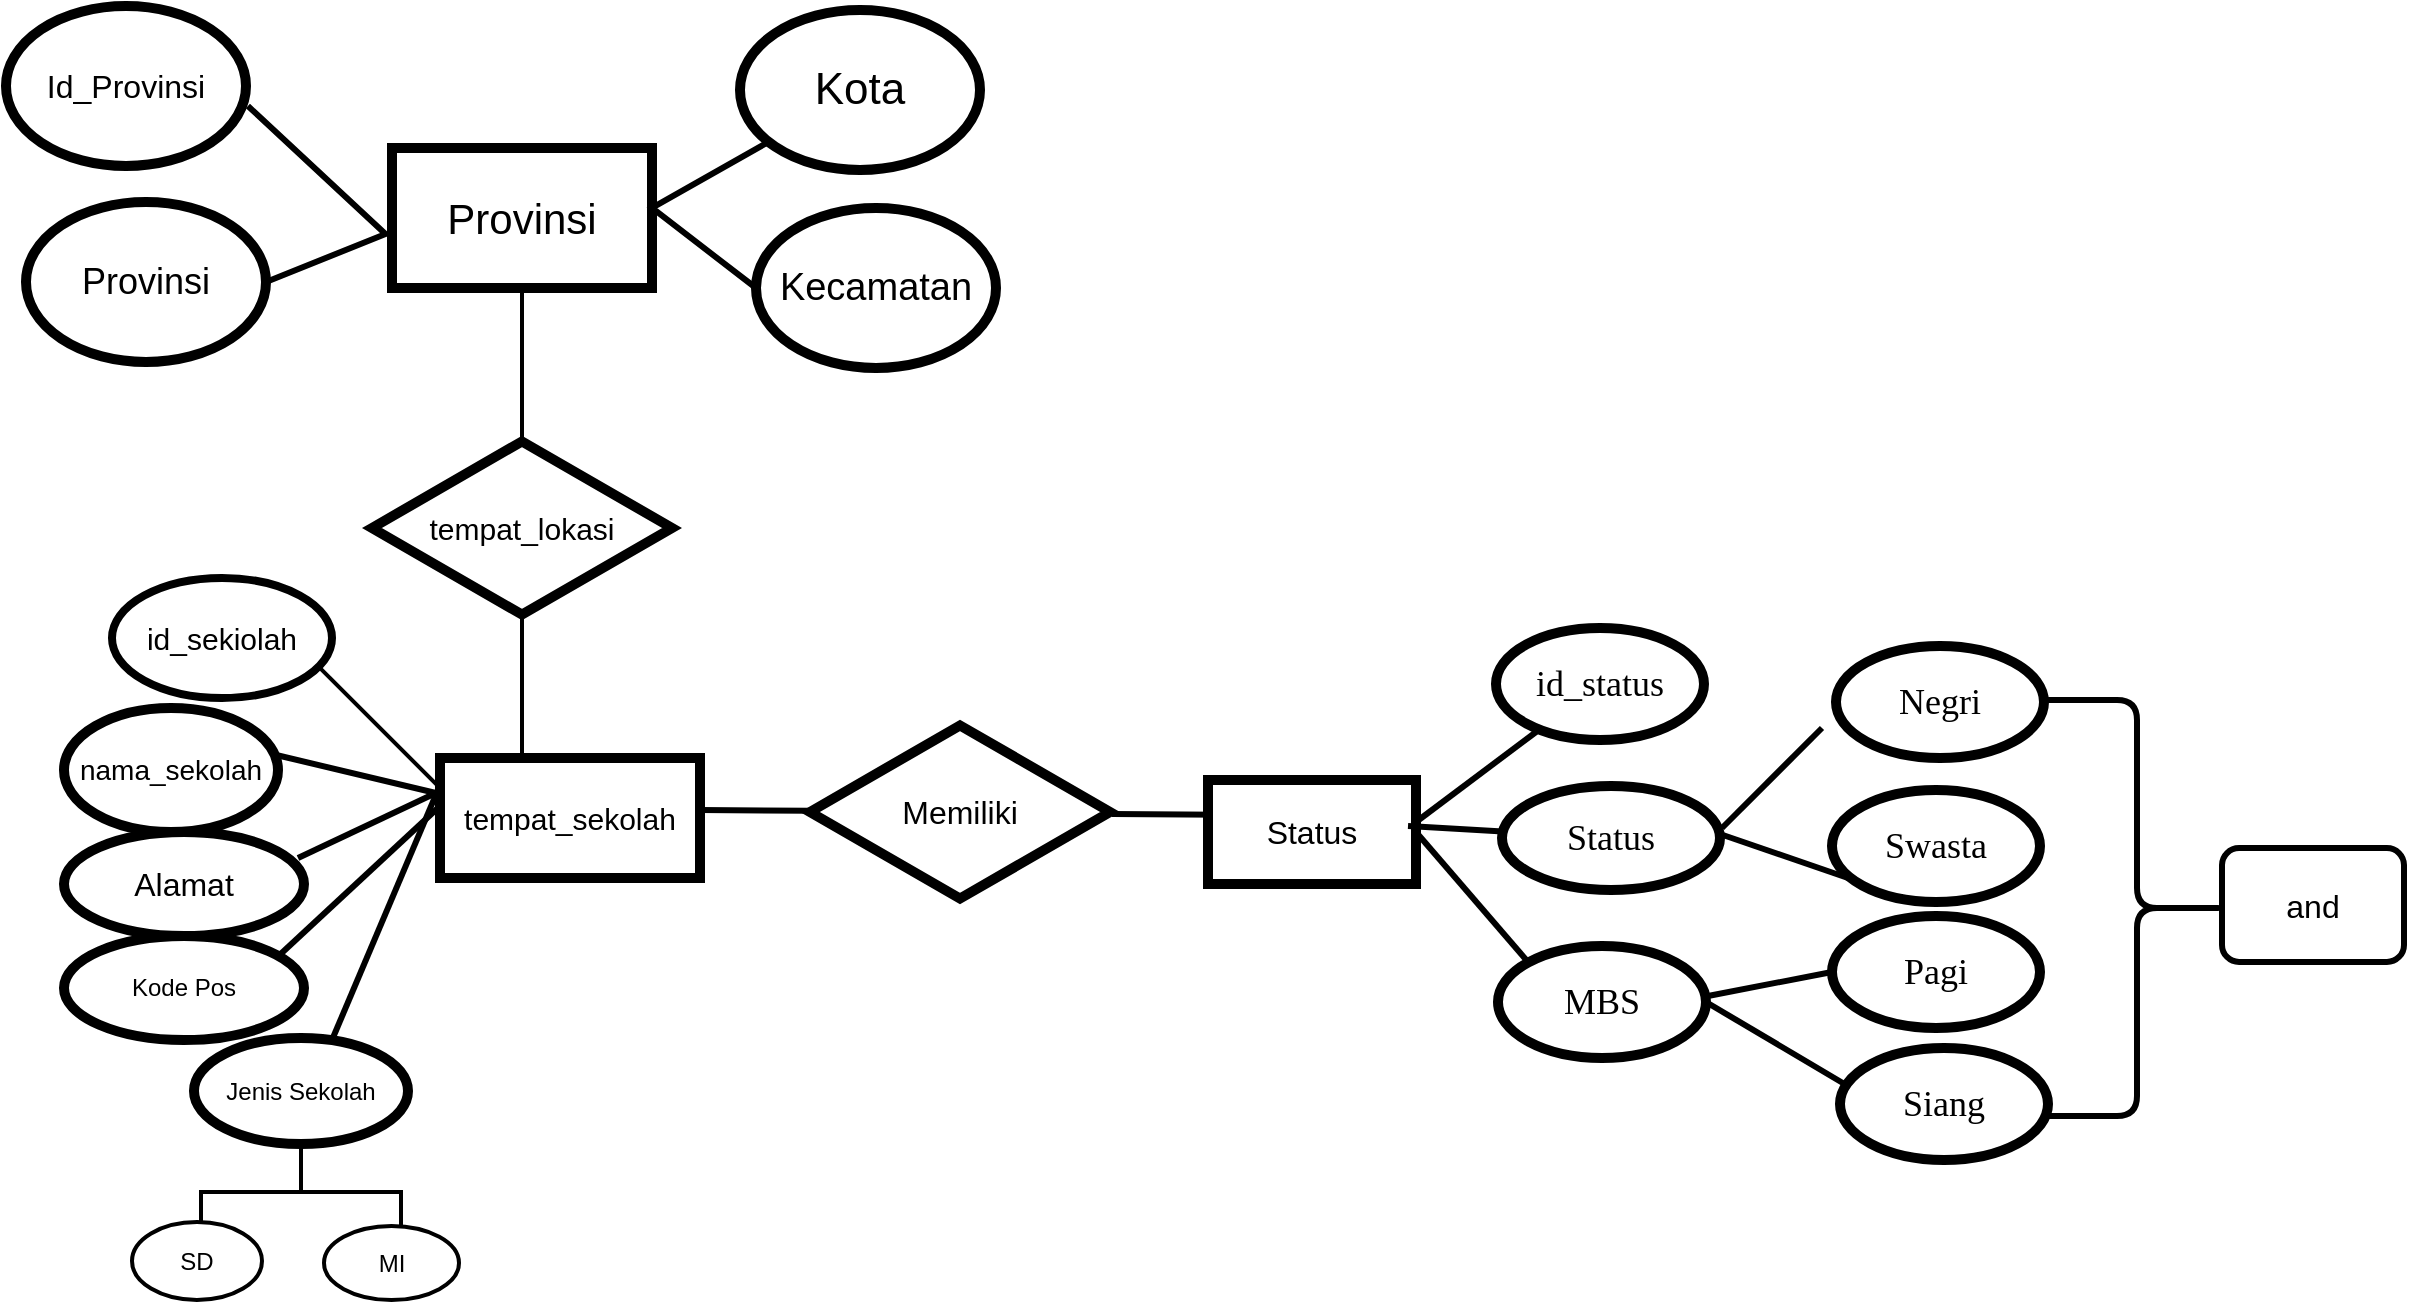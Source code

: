 <mxfile version="20.5.1" type="github">
  <diagram id="jhSiki7e048jyaw0wfd_" name="Halaman-1">
    <mxGraphModel dx="1695" dy="393" grid="1" gridSize="13" guides="1" tooltips="1" connect="1" arrows="1" fold="1" page="1" pageScale="1" pageWidth="827" pageHeight="1169" math="0" shadow="0">
      <root>
        <mxCell id="0" />
        <mxCell id="1" parent="0" />
        <mxCell id="SpKTWfEn3x-crov-0-pk-5" value="Provinsi" style="rounded=0;whiteSpace=wrap;html=1;strokeColor=#000000;strokeWidth=5;fontSize=21;" parent="1" vertex="1">
          <mxGeometry x="190" y="100" width="130" height="70" as="geometry" />
        </mxCell>
        <mxCell id="SpKTWfEn3x-crov-0-pk-9" value="Id_Provinsi" style="ellipse;whiteSpace=wrap;html=1;strokeColor=#000000;strokeWidth=5;fontSize=16;" parent="1" vertex="1">
          <mxGeometry x="-3" y="29" width="120" height="80" as="geometry" />
        </mxCell>
        <mxCell id="SpKTWfEn3x-crov-0-pk-12" value="Provinsi" style="ellipse;whiteSpace=wrap;html=1;strokeColor=#000000;strokeWidth=5;fontSize=18;" parent="1" vertex="1">
          <mxGeometry x="7" y="127" width="120" height="80" as="geometry" />
        </mxCell>
        <mxCell id="SpKTWfEn3x-crov-0-pk-14" value="Kota" style="ellipse;whiteSpace=wrap;html=1;strokeColor=#000000;strokeWidth=5;fontSize=22;" parent="1" vertex="1">
          <mxGeometry x="364" y="31" width="120" height="80" as="geometry" />
        </mxCell>
        <mxCell id="SpKTWfEn3x-crov-0-pk-16" value="Kecamatan" style="ellipse;whiteSpace=wrap;html=1;strokeColor=#000000;strokeWidth=5;fontSize=19;" parent="1" vertex="1">
          <mxGeometry x="372" y="130" width="120" height="80" as="geometry" />
        </mxCell>
        <mxCell id="SpKTWfEn3x-crov-0-pk-22" value="" style="edgeStyle=orthogonalEdgeStyle;rounded=0;orthogonalLoop=1;jettySize=auto;html=1;" parent="1" source="SpKTWfEn3x-crov-0-pk-17" target="SpKTWfEn3x-crov-0-pk-19" edge="1">
          <mxGeometry relative="1" as="geometry" />
        </mxCell>
        <mxCell id="SpKTWfEn3x-crov-0-pk-17" value="" style="line;strokeWidth=2;direction=south;html=1;strokeColor=#000000;" parent="1" vertex="1">
          <mxGeometry x="250" y="170" width="10" height="80" as="geometry" />
        </mxCell>
        <mxCell id="SpKTWfEn3x-crov-0-pk-18" value="tempat_lokasi" style="html=1;whiteSpace=wrap;aspect=fixed;shape=isoRectangle;strokeColor=#000000;strokeWidth=5;fontSize=15;" parent="1" vertex="1">
          <mxGeometry x="180" y="245" width="150" height="90" as="geometry" />
        </mxCell>
        <mxCell id="SpKTWfEn3x-crov-0-pk-19" value="" style="line;strokeWidth=2;direction=south;html=1;strokeColor=#000000;" parent="1" vertex="1">
          <mxGeometry x="250" y="335" width="10" height="68" as="geometry" />
        </mxCell>
        <mxCell id="SpKTWfEn3x-crov-0-pk-21" value="tempat_sekolah" style="rounded=0;whiteSpace=wrap;html=1;strokeColor=#000000;strokeWidth=5;fontSize=15;" parent="1" vertex="1">
          <mxGeometry x="214" y="405" width="130" height="60" as="geometry" />
        </mxCell>
        <mxCell id="SpKTWfEn3x-crov-0-pk-24" value="" style="line;strokeWidth=2;direction=south;html=1;strokeColor=#000000;rotation=-45;" parent="1" vertex="1">
          <mxGeometry x="176.75" y="342.75" width="10" height="90" as="geometry" />
        </mxCell>
        <mxCell id="SpKTWfEn3x-crov-0-pk-25" value="id_sekiolah" style="ellipse;whiteSpace=wrap;html=1;strokeColor=#000000;strokeWidth=4;perimeterSpacing=0;fontSize=15;" parent="1" vertex="1">
          <mxGeometry x="50" y="315" width="110" height="60" as="geometry" />
        </mxCell>
        <mxCell id="SpKTWfEn3x-crov-0-pk-26" value="" style="endArrow=none;html=1;rounded=0;strokeWidth=3;" parent="1" edge="1">
          <mxGeometry width="50" height="50" relative="1" as="geometry">
            <mxPoint x="130" y="403" as="sourcePoint" />
            <mxPoint x="214" y="423" as="targetPoint" />
          </mxGeometry>
        </mxCell>
        <mxCell id="SpKTWfEn3x-crov-0-pk-28" value="nama_sekolah" style="ellipse;whiteSpace=wrap;html=1;strokeColor=#000000;strokeWidth=5;fontSize=14;" parent="1" vertex="1">
          <mxGeometry x="26" y="380" width="107" height="62" as="geometry" />
        </mxCell>
        <mxCell id="SpKTWfEn3x-crov-0-pk-32" value="" style="endArrow=none;html=1;rounded=0;strokeWidth=3;" parent="1" edge="1">
          <mxGeometry width="50" height="50" relative="1" as="geometry">
            <mxPoint x="143" y="455" as="sourcePoint" />
            <mxPoint x="213" y="422" as="targetPoint" />
          </mxGeometry>
        </mxCell>
        <mxCell id="SpKTWfEn3x-crov-0-pk-34" value="Alamat" style="ellipse;whiteSpace=wrap;html=1;strokeColor=#000000;strokeWidth=5;fontSize=16;" parent="1" vertex="1">
          <mxGeometry x="26" y="442" width="120" height="52" as="geometry" />
        </mxCell>
        <mxCell id="SpKTWfEn3x-crov-0-pk-35" value="" style="endArrow=none;html=1;rounded=0;strokeWidth=3;" parent="1" edge="1">
          <mxGeometry width="50" height="50" relative="1" as="geometry">
            <mxPoint x="130" y="507" as="sourcePoint" />
            <mxPoint x="214" y="429" as="targetPoint" />
          </mxGeometry>
        </mxCell>
        <mxCell id="SpKTWfEn3x-crov-0-pk-37" value="Kode Pos" style="ellipse;whiteSpace=wrap;html=1;strokeColor=#000000;strokeWidth=5;" parent="1" vertex="1">
          <mxGeometry x="26" y="494" width="120" height="52" as="geometry" />
        </mxCell>
        <mxCell id="SpKTWfEn3x-crov-0-pk-38" value="" style="endArrow=none;html=1;rounded=0;strokeWidth=3;entryX=1;entryY=0.5;entryDx=0;entryDy=0;entryPerimeter=0;" parent="1" target="SpKTWfEn3x-crov-0-pk-24" edge="1">
          <mxGeometry width="50" height="50" relative="1" as="geometry">
            <mxPoint x="160" y="546" as="sourcePoint" />
            <mxPoint x="210" y="429" as="targetPoint" />
          </mxGeometry>
        </mxCell>
        <mxCell id="SpKTWfEn3x-crov-0-pk-40" value="Jenis Sekolah" style="ellipse;whiteSpace=wrap;html=1;strokeColor=#000000;strokeWidth=5;" parent="1" vertex="1">
          <mxGeometry x="91" y="545" width="107" height="53" as="geometry" />
        </mxCell>
        <mxCell id="SpKTWfEn3x-crov-0-pk-41" value="" style="strokeWidth=2;html=1;shape=mxgraph.flowchart.annotation_2;align=left;labelPosition=right;pointerEvents=1;strokeColor=#000000;rotation=90;" parent="1" vertex="1">
          <mxGeometry x="119.5" y="572" width="50" height="100" as="geometry" />
        </mxCell>
        <mxCell id="SpKTWfEn3x-crov-0-pk-42" value="SD" style="strokeWidth=2;html=1;shape=mxgraph.flowchart.start_1;whiteSpace=wrap;strokeColor=#000000;" parent="1" vertex="1">
          <mxGeometry x="60" y="637" width="65" height="39" as="geometry" />
        </mxCell>
        <mxCell id="SpKTWfEn3x-crov-0-pk-43" value="MI" style="strokeWidth=2;html=1;shape=mxgraph.flowchart.start_1;whiteSpace=wrap;strokeColor=#000000;" parent="1" vertex="1">
          <mxGeometry x="156" y="639" width="67.5" height="37" as="geometry" />
        </mxCell>
        <mxCell id="SpKTWfEn3x-crov-0-pk-45" value="" style="endArrow=none;html=1;rounded=0;strokeWidth=3;" parent="1" target="SpKTWfEn3x-crov-0-pk-46" edge="1">
          <mxGeometry width="50" height="50" relative="1" as="geometry">
            <mxPoint x="344" y="431" as="sourcePoint" />
            <mxPoint x="403" y="431" as="targetPoint" />
          </mxGeometry>
        </mxCell>
        <mxCell id="SpKTWfEn3x-crov-0-pk-46" value="&lt;font size=&quot;3&quot;&gt;Memiliki&lt;/font&gt;" style="html=1;whiteSpace=wrap;aspect=fixed;shape=isoRectangle;strokeColor=#000000;strokeWidth=5;" parent="1" vertex="1">
          <mxGeometry x="399" y="387" width="150" height="90" as="geometry" />
        </mxCell>
        <mxCell id="SpKTWfEn3x-crov-0-pk-47" value="" style="endArrow=none;html=1;rounded=0;strokeWidth=3;" parent="1" edge="1">
          <mxGeometry width="50" height="50" relative="1" as="geometry">
            <mxPoint x="550" y="433" as="sourcePoint" />
            <mxPoint x="605" y="433.423" as="targetPoint" />
          </mxGeometry>
        </mxCell>
        <mxCell id="SpKTWfEn3x-crov-0-pk-50" value="&lt;font size=&quot;3&quot;&gt;Status&lt;/font&gt;" style="rounded=0;whiteSpace=wrap;html=1;strokeColor=#000000;strokeWidth=5;" parent="1" vertex="1">
          <mxGeometry x="598" y="416" width="104" height="52" as="geometry" />
        </mxCell>
        <mxCell id="SpKTWfEn3x-crov-0-pk-51" value="" style="endArrow=none;html=1;rounded=0;strokeWidth=3;fontFamily=Times New Roman;fontSize=18;fontColor=#000000;" parent="1" target="SpKTWfEn3x-crov-0-pk-52" edge="1">
          <mxGeometry width="50" height="50" relative="1" as="geometry">
            <mxPoint x="702" y="437" as="sourcePoint" />
            <mxPoint x="752" y="387" as="targetPoint" />
          </mxGeometry>
        </mxCell>
        <mxCell id="SpKTWfEn3x-crov-0-pk-52" value="id_status" style="ellipse;whiteSpace=wrap;html=1;strokeColor=#000000;strokeWidth=5;fontFamily=Times New Roman;fontSize=18;fontColor=#000000;" parent="1" vertex="1">
          <mxGeometry x="742" y="340" width="104" height="56" as="geometry" />
        </mxCell>
        <mxCell id="SpKTWfEn3x-crov-0-pk-53" value="" style="endArrow=none;html=1;rounded=0;strokeWidth=3;fontFamily=Times New Roman;fontSize=18;fontColor=#000000;exitX=1;exitY=0.5;exitDx=0;exitDy=0;" parent="1" target="SpKTWfEn3x-crov-0-pk-54" edge="1">
          <mxGeometry width="50" height="50" relative="1" as="geometry">
            <mxPoint x="698" y="439" as="sourcePoint" />
            <mxPoint x="750" y="426" as="targetPoint" />
          </mxGeometry>
        </mxCell>
        <mxCell id="SpKTWfEn3x-crov-0-pk-54" value="Status" style="ellipse;whiteSpace=wrap;html=1;strokeColor=#000000;strokeWidth=5;fontFamily=Times New Roman;fontSize=18;fontColor=#000000;" parent="1" vertex="1">
          <mxGeometry x="745" y="419" width="109" height="52" as="geometry" />
        </mxCell>
        <mxCell id="SpKTWfEn3x-crov-0-pk-55" value="" style="endArrow=none;html=1;rounded=0;strokeWidth=3;fontFamily=Times New Roman;fontSize=18;fontColor=#000000;entryX=0;entryY=0;entryDx=0;entryDy=0;" parent="1" target="SpKTWfEn3x-crov-0-pk-56" edge="1">
          <mxGeometry width="50" height="50" relative="1" as="geometry">
            <mxPoint x="702" y="442" as="sourcePoint" />
            <mxPoint x="728" y="494" as="targetPoint" />
          </mxGeometry>
        </mxCell>
        <mxCell id="SpKTWfEn3x-crov-0-pk-56" value="MBS" style="ellipse;whiteSpace=wrap;html=1;strokeColor=#000000;strokeWidth=5;fontFamily=Times New Roman;fontSize=18;fontColor=#000000;" parent="1" vertex="1">
          <mxGeometry x="743" y="499" width="104" height="56" as="geometry" />
        </mxCell>
        <mxCell id="SpKTWfEn3x-crov-0-pk-61" value="" style="endArrow=none;html=1;rounded=0;strokeWidth=3;fontFamily=Times New Roman;fontSize=18;fontColor=#000000;" parent="1" edge="1">
          <mxGeometry width="50" height="50" relative="1" as="geometry">
            <mxPoint x="855" y="440" as="sourcePoint" />
            <mxPoint x="905" y="390" as="targetPoint" />
          </mxGeometry>
        </mxCell>
        <mxCell id="SpKTWfEn3x-crov-0-pk-62" value="" style="endArrow=none;html=1;rounded=0;strokeWidth=3;fontFamily=Times New Roman;fontSize=18;fontColor=#000000;" parent="1" edge="1">
          <mxGeometry width="50" height="50" relative="1" as="geometry">
            <mxPoint x="854" y="443" as="sourcePoint" />
            <mxPoint x="918" y="465" as="targetPoint" />
          </mxGeometry>
        </mxCell>
        <mxCell id="SpKTWfEn3x-crov-0-pk-63" value="" style="endArrow=none;html=1;rounded=0;strokeWidth=3;fontFamily=Times New Roman;fontSize=18;fontColor=#000000;entryX=0;entryY=0.5;entryDx=0;entryDy=0;" parent="1" target="SpKTWfEn3x-crov-0-pk-67" edge="1">
          <mxGeometry width="50" height="50" relative="1" as="geometry">
            <mxPoint x="848" y="524" as="sourcePoint" />
            <mxPoint x="923" y="494" as="targetPoint" />
          </mxGeometry>
        </mxCell>
        <mxCell id="SpKTWfEn3x-crov-0-pk-64" value="" style="endArrow=none;html=1;rounded=0;strokeWidth=3;fontFamily=Times New Roman;fontSize=18;fontColor=#000000;" parent="1" edge="1">
          <mxGeometry width="50" height="50" relative="1" as="geometry">
            <mxPoint x="847" y="527" as="sourcePoint" />
            <mxPoint x="923" y="572" as="targetPoint" />
          </mxGeometry>
        </mxCell>
        <mxCell id="SpKTWfEn3x-crov-0-pk-65" value="Negri" style="ellipse;whiteSpace=wrap;html=1;strokeColor=#000000;strokeWidth=5;fontFamily=Times New Roman;fontSize=18;fontColor=#000000;" parent="1" vertex="1">
          <mxGeometry x="912" y="349" width="104" height="56" as="geometry" />
        </mxCell>
        <mxCell id="SpKTWfEn3x-crov-0-pk-66" value="Swasta" style="ellipse;whiteSpace=wrap;html=1;strokeColor=#000000;strokeWidth=5;fontFamily=Times New Roman;fontSize=18;fontColor=#000000;" parent="1" vertex="1">
          <mxGeometry x="910" y="421" width="104" height="56" as="geometry" />
        </mxCell>
        <mxCell id="SpKTWfEn3x-crov-0-pk-67" value="Pagi" style="ellipse;whiteSpace=wrap;html=1;strokeColor=#000000;strokeWidth=5;fontFamily=Times New Roman;fontSize=18;fontColor=#000000;" parent="1" vertex="1">
          <mxGeometry x="910" y="484" width="104" height="56" as="geometry" />
        </mxCell>
        <mxCell id="SpKTWfEn3x-crov-0-pk-68" value="Siang" style="ellipse;whiteSpace=wrap;html=1;strokeColor=#000000;strokeWidth=5;fontFamily=Times New Roman;fontSize=18;fontColor=#000000;" parent="1" vertex="1">
          <mxGeometry x="914" y="550" width="104" height="56" as="geometry" />
        </mxCell>
        <mxCell id="SpKTWfEn3x-crov-0-pk-73" value="" style="endArrow=none;html=1;rounded=0;strokeWidth=3;fontFamily=Times New Roman;fontSize=18;fontColor=#000000;exitX=1;exitY=0.5;exitDx=0;exitDy=0;entryX=1.008;entryY=0.625;entryDx=0;entryDy=0;entryPerimeter=0;" parent="1" source="SpKTWfEn3x-crov-0-pk-12" target="SpKTWfEn3x-crov-0-pk-9" edge="1">
          <mxGeometry width="50" height="50" relative="1" as="geometry">
            <mxPoint x="82.75" y="76" as="sourcePoint" />
            <mxPoint x="132.75" y="26" as="targetPoint" />
            <Array as="points">
              <mxPoint x="186.75" y="143" />
            </Array>
          </mxGeometry>
        </mxCell>
        <mxCell id="SpKTWfEn3x-crov-0-pk-75" value="" style="endArrow=none;html=1;rounded=0;strokeWidth=3;fontFamily=Times New Roman;fontSize=18;fontColor=#000000;exitX=0;exitY=0.5;exitDx=0;exitDy=0;" parent="1" source="SpKTWfEn3x-crov-0-pk-16" target="SpKTWfEn3x-crov-0-pk-14" edge="1">
          <mxGeometry width="50" height="50" relative="1" as="geometry">
            <mxPoint x="390" y="169" as="sourcePoint" />
            <mxPoint x="435" y="195" as="targetPoint" />
            <Array as="points">
              <mxPoint x="320" y="130" />
            </Array>
          </mxGeometry>
        </mxCell>
        <mxCell id="iIueZTLQ68IIl19hsOcR-1" value="" style="shape=curlyBracket;whiteSpace=wrap;html=1;rounded=1;flipH=1;strokeWidth=3;" vertex="1" parent="1">
          <mxGeometry x="1017" y="376" width="91" height="208" as="geometry" />
        </mxCell>
        <mxCell id="iIueZTLQ68IIl19hsOcR-3" value="&lt;font size=&quot;3&quot;&gt;and&lt;/font&gt;" style="rounded=1;whiteSpace=wrap;html=1;strokeWidth=3;" vertex="1" parent="1">
          <mxGeometry x="1105" y="450" width="91" height="57" as="geometry" />
        </mxCell>
      </root>
    </mxGraphModel>
  </diagram>
</mxfile>
